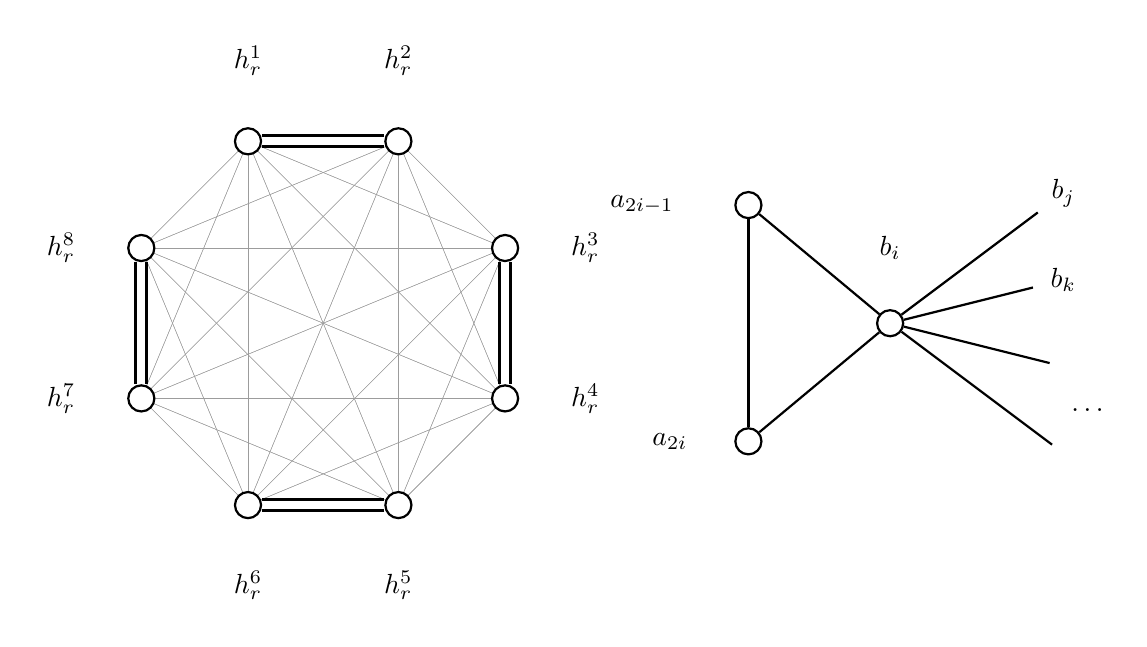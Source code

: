 \begin{tikzpicture}
% \draw[help lines] (0,0) grid (12,6);
\begin{scope}[every node/.style={circle,thick,draw,minimum size=2.4mm}, scale=1.0]
    % \node[draw=none, align=center] (Pc) at (2.4,-0.5) {octogadget $H_r$ for some $1\leq r \leq 6q$};
    
    \def\hscale{0.5}
    
    % this one the angles are the same
    % \begin{scope}[shift={(3.0, 3.0)}]
    % \node[draw=none] (hr1i) at (\hscale*0 ,\hscale*-5) {};
    % \node[draw=none] (hr2i) at (\hscale*-3,\hscale*-4) {};
    % \node[draw=none] (hr3i) at (\hscale*-5,\hscale*-2) {};
    % \node[draw=none] (hr4i) at (\hscale*-5,\hscale*1) {};
    % \node[draw=none] (hr5i) at (\hscale*-4,\hscale*3) {};
    % \node[draw=none] (hr6i) at (\hscale*-1,\hscale*5) {};
    % \node[draw=none] (hr7i) at (\hscale*1,\hscale*5) {};
    % \node[draw=none] (hr8i) at (\hscale*4,\hscale*3) {};
    % \node[draw=none] (hr9i) at (\hscale*5,\hscale*1) {};
    % \node[draw=none] (hr10i) at (\hscale*5,\hscale*-2) {};
    % \node[draw=none] (hr11i) at (\hscale*3,\hscale*-4) {};
    % \end{scope}
    
    % this one is a 12-gon with the two at the bottom merged
    \begin{scope}[shift={(2.8, 3.0)}]
    % http://www.rotaryspin.com/markb/courses/projects/polygon.html
    \node[draw=none] (hr3i) at (\hscale*4.62,\hscale*1.91) {};
    \node[draw=none] (hr2i) at (\hscale*1.91,\hscale*4.62) {};
    \node[draw=none] (hr1i) at (\hscale*-1.91,\hscale*4.62) {};
    \node[draw=none] (hr8i) at (\hscale*-4.62,\hscale*1.91) {};
    \node[draw=none] (hr7i) at (\hscale*-4.62,\hscale*-1.91) {};
    \node[draw=none] (hr6i) at (\hscale*-1.91,\hscale*-4.62) {};
    \node[draw=none] (hr5i) at (\hscale*1.91,\hscale*-4.62) {};
    \node[draw=none] (hr4i) at (\hscale*4.62,\hscale*-1.91) {};
    \end{scope}
    
    \def\hlabeldist{0.4cm}
    
    \node[label={[label distance=\hlabeldist]90:$b_i$}] (bi) at (10,3) {};
    \node[label={[label distance=\hlabeldist]180:$a_{2i}$}] (ai1) at (8.2,1.5) {};
    \node[label={[label distance=\hlabeldist+0.19cm]180:$a_{2i-1}$}] (ai2) at (8.2,4.5) {};
    \node[draw=none] (bk1) at (12.2,1.35) {};
    \node[draw=none] (bk2) at (12.2,2.45) {};
    \node[draw=none] (bkdots) at (12.5,1.9) {\hspace{2pt}$\dots$};
    \node[draw=none] (bj) at (12.2,3.55) {$b_k$};
    \node[draw=none] (bk) at (12.2,4.65) {$b_j$};
    % \node[draw=none, text width=6cm, align=center] (aic) at (10.2,0.-0.4) {for each $1\leq i\leq 3q$ where $N(w_i)=\{ w_j, w_k, \dots \}$};
\end{scope}
\begin{scope}
    \foreach \from in {hr1i, hr2i, hr3i, hr4i, hr5i, hr6i, hr7i, hr8i}{
        \foreach \to in {hr1i, hr2i, hr3i, hr4i, hr5i, hr6i, hr7i, hr8i}
            \draw[line width=0.05mm,color=black!39] (\from.center) -- (\to.center);
    }
    
    % \fill [black!10] (hr1i.center) -- (hr2i.center) -- (hr3i.center) -- (hr4i.center) -- (hr5i.center) -- (hr6i.center) -- (hr7i.center) -- (hr8i.center) -- (hr9i.center) -- (hr10i.center) -- (hr11i.center) -- cycle;
    
    \foreach \from/\to in {hr1i/hr2i, hr3i/hr4i, hr5i/hr6i, hr7i/hr8i}
        \draw [black, double=white, line width = 1pt, double distance = 3pt ] (\from) -- (\to);
    
    
    % \foreach \from/\to in {pr2/pr1, pr3/pr2, pr4/pr3, pr5/pr4, pr1/pr5}
    %     \path [thick, -<--] (\from) -- (\to);
    % \foreach \from/\to in {pr1/pr3, pr3/pr5, pr5/pr2, pr2/pr4, pr4/pr1}
        % \draw [thick] (\from) -- (\to);
    % TRIANGLE
     \foreach \from/\to in {bi/bj, bi/bk, bi/bk1, bi/bk2}
        \draw [thick] (\from) -- (\to);
    \foreach \from/\to in {bi/ai1, ai1/ai2, ai2/bi}
        \draw [thick] (\from) -- (\to);
    \foreach \from/\to in {ai1/bi, ai2/ai1, bi/ai2}
        \path [thick] (\from) -- (\to);
\end{scope}
\begin{scope}[every node/.style={circle,thick,draw,minimum size=2.4mm, fill=white}, scale=1.0]
    \def\hlabeldist{0.4cm}
    
    \node[thick, circle, label={[label distance=\hlabeldist]90:$h_r^1$}] (hr1) at (hr1i) {};
    \node[thick, circle, label={[label distance=\hlabeldist]90:$h_r^2$}] (hr2) at (hr2i) {};
    \node[thick, circle, label={[label distance=\hlabeldist]0:$h_r^3$}] (hr3) at (hr3i) {};
    \node[thick, circle, label={[label distance=\hlabeldist]0:$h_r^4$}] (hr4) at (hr4i) {};
    \node[thick, circle, label={[label distance=\hlabeldist]270:$h_r^5$}] (hr5) at (hr5i) {};
    \node[thick, circle, label={[label distance=\hlabeldist]270:$h_r^6$}] (hr6) at (hr6i) {};
    \node[thick, circle, label={[label distance=\hlabeldist]180:$h_r^7$}] (hr7) at (hr7i) {};
    \node[thick, circle, label={[label distance=\hlabeldist]180:$h_r^8$}] (hr8) at (hr8i) {};
\end{scope}
\end{tikzpicture}

    
    
    
    
    
    
    
    

%%%%%%%%%%%%%%%%%%%%%%%%%%%%%%%%%%%%%%%%%%%%%%%%%%%%%%%%%%%%%%%%%%%%%%
%%%%%%%%%%%%%%%%%%%%%%%%%%%%%%%%%%%%%%%%%%%%%%%%%%%%%%%%%%%%%%%%%%%%%%
%%%%%%%%%%%%%%%%%%%%%%%%%%%%%%%%%%%%%%%%%%%%%%%%%%%%%%%%%%%%%%%%%%%%%%


% OLD VERSION with labels inside nodes


% \begin{tikzpicture}
% % \draw[help lines] (0,0) grid (12,6);
% \begin{scope}[every node/.style={circle,thick,draw,inner sep=0.8mm,minimum size=1.6mm}, scale=1.0]
%     % \node (A) at (6,0) {$.$};
%     % \node (B) at (6,6) {$.$};
%     \node[draw=none, align=center] (Pc) at (3,-0.6) {hendecagadget $H_r$ for some $1\leq r \leq 6q$};
    
%     \def\hscale{0.55}
    
%     % this one the angles are the same
%     % \begin{scope}[shift={(3.0, 3.0)}]
%     % % https://www.mathopenref.com/coordpolycalc.html
%     % \node[draw=none] (hr1i) at (\hscale*0 ,\hscale*-5) {};
%     % \node[draw=none] (hr2i) at (\hscale*-3,\hscale*-4) {};
%     % \node[draw=none] (hr3i) at (\hscale*-5,\hscale*-2) {};
%     % \node[draw=none] (hr4i) at (\hscale*-5,\hscale*1) {};
%     % \node[draw=none] (hr5i) at (\hscale*-4,\hscale*3) {};
%     % \node[draw=none] (hr6i) at (\hscale*-1,\hscale*5) {};
%     % \node[draw=none] (hr7i) at (\hscale*1,\hscale*5) {};
%     % \node[draw=none] (hr8i) at (\hscale*4,\hscale*3) {};
%     % \node[draw=none] (hr9i) at (\hscale*5,\hscale*1) {};
%     % \node[draw=none] (hr10i) at (\hscale*5,\hscale*-2) {};
%     % \node[draw=none] (hr11i) at (\hscale*3,\hscale*-4) {};
%     % \end{scope}
    
%     % this one is a 12-gon with the two at the bottom merged
%     \begin{scope}[shift={(3.0, 3.0)}]
%     % http://www.rotaryspin.com/markb/courses/projects/polygon.html
%     \node[draw=none] (hr9i) at (\hscale*5.0 ,\hscale*0.0) {};
%     % \node[draw=none] (hr2i) at (\hscale*-1,\hscale*-5) {};
%     \node[draw=none] (hr10i) at (\hscale*4.3,\hscale*2.5) {};
%     \node[draw=none] (hr11i) at (\hscale*2.5,\hscale*4.3) {};
%     \node[draw=none] (hr1i) at (\hscale*0.0,\hscale*5.0) {};
%     \node[draw=none] (hr2i) at (\hscale*-2.5,\hscale*4.3) {};
%     \node[draw=none] (hr3i) at (\hscale*-4.3,\hscale*2.5) {};
%     \node[draw=none] (hr4i) at (\hscale*-5.0,\hscale*0.0) {};
%     \node[draw=none] (hr5i) at (\hscale*-4.3,\hscale*-2.5) {};
%     \node[draw=none] (hr6i) at (\hscale*-1.6,\hscale*-4.3) {};
%     % \node[draw=none] (hr7i) at (\hscale*0.0,\hscale*-5.0) {};
%     \node[draw=none] (hr7i) at (\hscale*1.6,\hscale*-4.3) {};
%     \node[draw=none] (hr8i) at (\hscale*4.3,\hscale*-2.5) {};
%     \end{scope}
    
    

%     \node (bi) at (10,3) {$b_i$};
%     \node[minimum size=10mm] (ai1) at (8.2,1.5) {$a_{2i}$};
%     \node[minimum size=10mm] (ai2) at (8.2,4.5) {$a_{2i-1}$};
%     \node[draw=none] (bk1) at (12.2,1.35) {};
%     \node[draw=none] (bk2) at (12.2,2.45) {};
%     \node[draw=none] (bkdots) at (12.5,1.9) {\dots};
%     \node[draw=none, label={[shift={(0.2, -0.5)}]$b_k$}] (bj) at (12.2,3.55) {};
%     \node[draw=none, label={[shift={(0.2, -0.5)}]$b_j$}] (bk) at (12.2,4.65) {};
%     \node[draw=none, text width=6cm, align=center] (aic) at (10.2,0.-0.2) {for each $1\leq i\leq 3q$ where $N(w_i)=\{ w_j, w_k, \dots \}$};
% \end{scope}
% \begin{scope}
%     % \foreach \from in {hr1i, hr2i, hr3i, hr4i, hr5i, hr6i, hr7i, hr8i, hr9i, hr10i, hr11i}{
%     %     \foreach \to in {hr1i, hr2i, hr3i, hr4i, hr5i, hr6i, hr7i, hr8i, hr9i, hr10i, hr11i}
%     %         \draw[line width=0.05mm] (\from) -- (\to);
%     % }
    
%     \fill [black!10] (hr1i.center) -- (hr2i.center) -- (hr3i.center) -- (hr4i.center) -- (hr5i.center) -- (hr6i.center) -- (hr7i.center) -- (hr8i.center) -- (hr9i.center) -- (hr10i.center) -- (hr11i.center) -- cycle;
    
%     \foreach \from/\to in {hr2i/hr3i, hr4i/hr5i, hr6i/hr7i, hr8i/hr9i, hr10i/hr11i}
%         \draw [black, double=white, line width = 1pt, double distance = 3pt ] (\from) -- (\to);
    
    
%     % \foreach \from/\to in {pr2/pr1, pr3/pr2, pr4/pr3, pr5/pr4, pr1/pr5}
%     %     \path [thick, -<--] (\from) -- (\to);
%     % \foreach \from/\to in {pr1/pr3, pr3/pr5, pr5/pr2, pr2/pr4, pr4/pr1}
%         % \draw [thick] (\from) -- (\to);
%     % TRIANGLE
%      \foreach \from/\to in {bi/bj, bi/bk, bi/bk1, bi/bk2}
%         \draw [thick] (\from) -- (\to);
%     \foreach \from/\to in {bi/ai1, ai1/ai2, ai2/bi}
%         \draw [thick] (\from) -- (\to);
%     \foreach \from/\to in {ai1/bi, ai2/ai1, bi/ai2}
%         \path [thick] (\from) -- (\to);
% \end{scope}
% \begin{scope}[every node/.style={circle,thick,draw,inner sep=0.8mm,minimum size=1.6mm, fill=white}, scale=1.0]

%     \node (hr1) at (hr1i) {$h_r^{1}$};
%     \node (hr2) at (hr2i) {$h_r^{2}$};
%     \node (hr3) at (hr3i) {$h_r^{3}$};
%     \node (hr4) at (hr4i) {$h_r^{4}$};
%     \node (hr5) at (hr5i) {$h_r^{5}$};
%     \node (hr6) at (hr6i) {$h_r^{6}$};
%     \node (hr7) at (hr7i) {$h_r^{7}$};
%     \node (hr8) at (hr8i) {$h_r^{8}$};
%     \node (hr9) at (hr9i) {$h_r^{9}$};
%     \node (hr10) at (hr10i) {$h_r^{10}$};
%     \node (hr11) at (hr11i) {$h_r^{11}$};
    
% \end{scope}
% \end{tikzpicture}